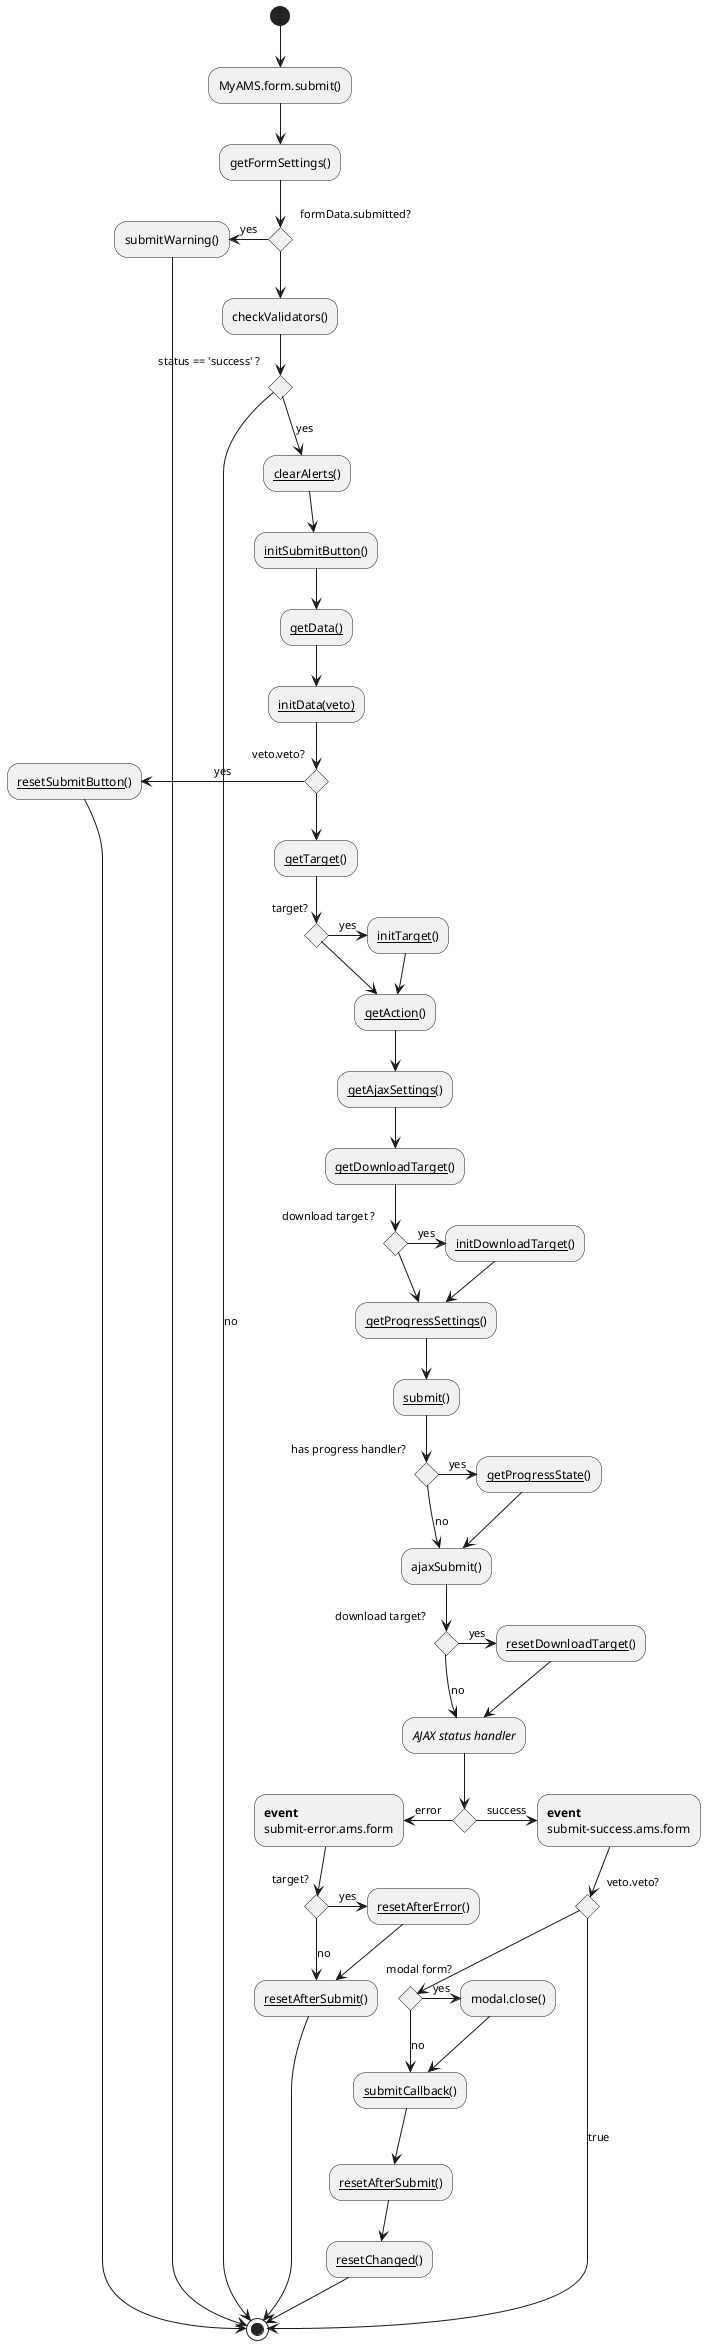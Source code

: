 @startuml

(*) --> "MyAMS.form.submit()"

--> "getFormSettings()"

If "formData.submitted?" then
    -left-> [yes] submitWarning()
    --> (*)
else
    --> checkValidators()
    If "status == 'success' ?" then
        --> [yes] "<u>clearAlerts</u>()"
        --> "<u>initSubmitButton</u>()"
        --> "<u>getData()"
        --> "<u>initData(veto)"
        If "veto.veto?" then
            -left-> [yes] "<u>resetSubmitButton</u>()" as rsb1
            --> (*)
        else
            --> "<u>getTarget</u>()"
            If "target?" then
                -right-> [yes] "<u>initTarget</u>()"
                --> "<u>getAction</u>()"
            else
                --> "<u>getAction</u>()"
            Endif
            --> "<u>getAjaxSettings</u>()"
            --> "<u>getDownloadTarget</u>()"
            If "download target ?" then
                -right-> [yes] "<u>initDownloadTarget</u>()"
                --> "<u>getProgressSettings</u>()"
            else
                --> "<u>getProgressSettings</u>()"
            Endif
            --> "<u>submit</u>()"
            If "has progress handler?" then
                -right-> [yes] "<u>getProgressState</u>()"
                --> "ajaxSubmit()"
            else
                --> [no] "ajaxSubmit()"
            Endif
            If "download target?" then
                -right-> [yes] "<u>resetDownloadTarget</u>()"
                --> "<i>AJAX status handler</i>"
            else
                --> [no] "<i>AJAX status handler</i>"
            End If
            If "" then
                -right-> [success] "<b>event</b>\nsubmit-success.ams.form"
                If "veto.veto?" then
                    -right-> [true] (*)
                else
                    If "modal form?" then
                        -right-> [yes] "modal.close()"
                        --> "<u>submitCallback</u>()" as sc
                    else
                        --> [no] sc
                    Endif
                    --> "<u>resetAfterSubmit</u>()" as ras2
                    --> "<u>resetChanged</u>()" as rc2
                    --> (*)
                Endif
            else
                -left-> [error] "<b>event</b>\nsubmit-error.ams.form"
                If "target?" then
                    -right-> [yes] "<u>resetAfterError</u>()" as rae3
                    --> "<u>resetAfterSubmit</u>()" as ras3
                else
                    --> [no] ras3
                Endif
                --> (*)
            Endif
        Endif
    else
        --> [no] (*)
    Endif
Endif

@enduml
